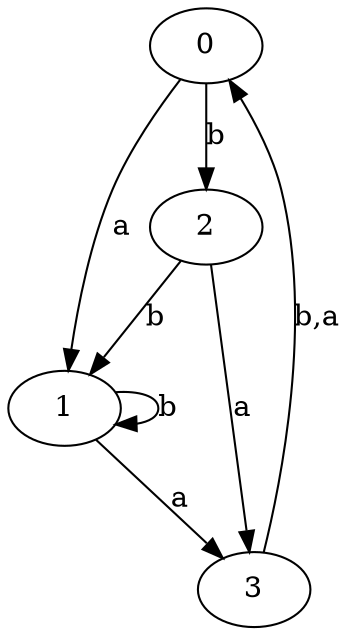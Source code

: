 digraph {
 ranksep=0.5;
 d2tdocpreamble = "\usetikzlibrary{automata}";
 d2tfigpreamble = "\tikzstyle{every state}= [ draw=blue!50,very thick,fill=blue!20]  \tikzstyle{auto}= [fill=white]";
 node [style="state"];
 edge [lblstyle="auto",topath="bend right", len=4  ]
  "0" [label="0",style = "state, initial"];
  "1" [label="1",];
  "2" [label="2",style = "state, accepting"];
  "3" [label="3",];
  "0" -> "1" [label="a"];
  "0" -> "2" [label="b"];
  "1" -> "1" [label="b",topath="loop above"];
  "1" -> "3" [label="a"];
  "2" -> "1" [label="b"];
  "2" -> "3" [label="a"];
  "3" -> "0" [label="b,a"];
}
